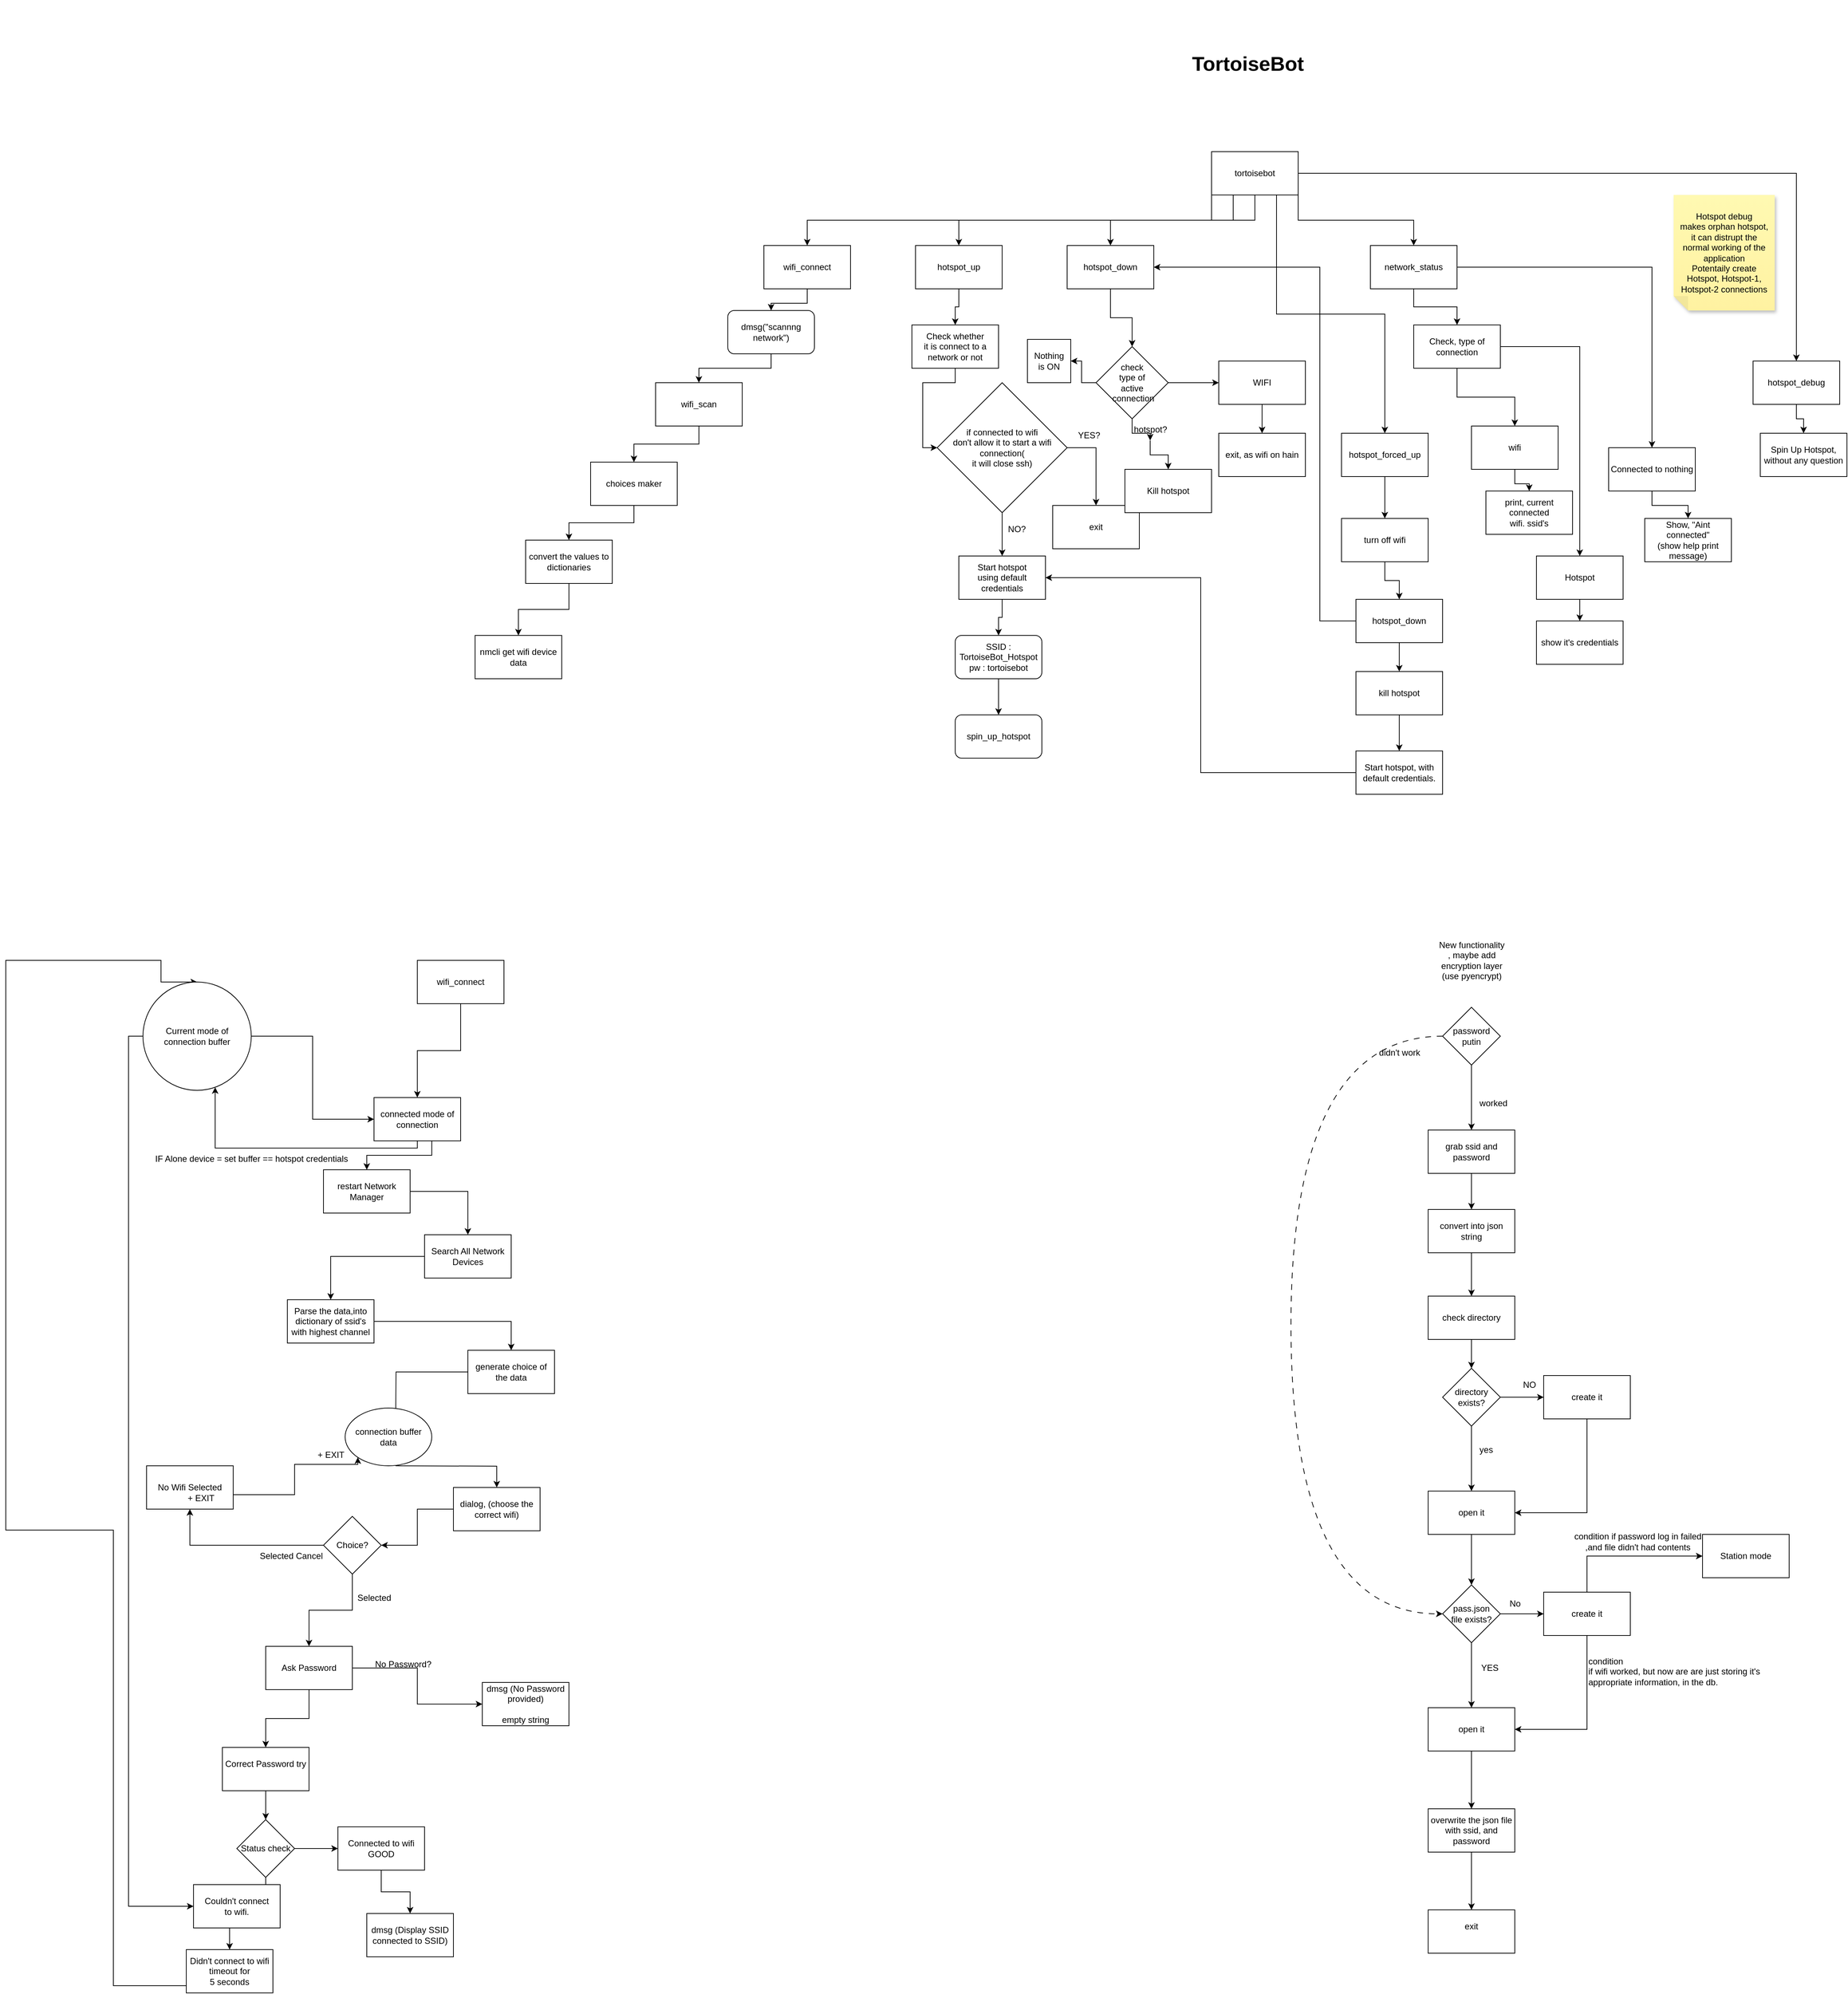 <mxfile version="23.1.4" type="github">
  <diagram name="Page-1" id="8VOXqZR4LBoCSmC004xK">
    <mxGraphModel dx="2524" dy="830" grid="1" gridSize="10" guides="1" tooltips="1" connect="1" arrows="1" fold="1" page="1" pageScale="1" pageWidth="850" pageHeight="1100" math="0" shadow="0">
      <root>
        <mxCell id="0" />
        <mxCell id="1" parent="0" />
        <mxCell id="CyJOnHxQEZw6uioQjQEH-8" style="edgeStyle=orthogonalEdgeStyle;rounded=0;orthogonalLoop=1;jettySize=auto;html=1;exitX=0.5;exitY=1;exitDx=0;exitDy=0;entryX=0.5;entryY=0;entryDx=0;entryDy=0;" parent="1" source="CyJOnHxQEZw6uioQjQEH-1" target="CyJOnHxQEZw6uioQjQEH-3" edge="1">
          <mxGeometry relative="1" as="geometry" />
        </mxCell>
        <mxCell id="CyJOnHxQEZw6uioQjQEH-10" style="edgeStyle=orthogonalEdgeStyle;rounded=0;orthogonalLoop=1;jettySize=auto;html=1;exitX=0;exitY=1;exitDx=0;exitDy=0;" parent="1" source="CyJOnHxQEZw6uioQjQEH-1" target="CyJOnHxQEZw6uioQjQEH-4" edge="1">
          <mxGeometry relative="1" as="geometry" />
        </mxCell>
        <mxCell id="CyJOnHxQEZw6uioQjQEH-11" style="edgeStyle=orthogonalEdgeStyle;rounded=0;orthogonalLoop=1;jettySize=auto;html=1;exitX=0.25;exitY=1;exitDx=0;exitDy=0;" parent="1" source="CyJOnHxQEZw6uioQjQEH-1" target="CyJOnHxQEZw6uioQjQEH-5" edge="1">
          <mxGeometry relative="1" as="geometry" />
        </mxCell>
        <mxCell id="CyJOnHxQEZw6uioQjQEH-12" style="edgeStyle=orthogonalEdgeStyle;rounded=0;orthogonalLoop=1;jettySize=auto;html=1;exitX=0.75;exitY=1;exitDx=0;exitDy=0;entryX=0.5;entryY=0;entryDx=0;entryDy=0;" parent="1" source="CyJOnHxQEZw6uioQjQEH-1" target="CyJOnHxQEZw6uioQjQEH-6" edge="1">
          <mxGeometry relative="1" as="geometry" />
        </mxCell>
        <mxCell id="CyJOnHxQEZw6uioQjQEH-13" style="edgeStyle=orthogonalEdgeStyle;rounded=0;orthogonalLoop=1;jettySize=auto;html=1;exitX=1;exitY=1;exitDx=0;exitDy=0;entryX=0.5;entryY=0;entryDx=0;entryDy=0;" parent="1" source="CyJOnHxQEZw6uioQjQEH-1" target="CyJOnHxQEZw6uioQjQEH-7" edge="1">
          <mxGeometry relative="1" as="geometry" />
        </mxCell>
        <mxCell id="CyJOnHxQEZw6uioQjQEH-15" style="edgeStyle=orthogonalEdgeStyle;rounded=0;orthogonalLoop=1;jettySize=auto;html=1;exitX=1;exitY=0.5;exitDx=0;exitDy=0;entryX=0.5;entryY=0;entryDx=0;entryDy=0;" parent="1" source="CyJOnHxQEZw6uioQjQEH-1" target="CyJOnHxQEZw6uioQjQEH-14" edge="1">
          <mxGeometry relative="1" as="geometry" />
        </mxCell>
        <mxCell id="CyJOnHxQEZw6uioQjQEH-1" value="&lt;div&gt;tortoisebot&lt;/div&gt;" style="rounded=0;whiteSpace=wrap;html=1;" parent="1" vertex="1">
          <mxGeometry x="1190" y="340" width="120" height="60" as="geometry" />
        </mxCell>
        <mxCell id="CyJOnHxQEZw6uioQjQEH-21" value="" style="edgeStyle=orthogonalEdgeStyle;rounded=0;orthogonalLoop=1;jettySize=auto;html=1;" parent="1" source="CyJOnHxQEZw6uioQjQEH-3" target="CyJOnHxQEZw6uioQjQEH-17" edge="1">
          <mxGeometry relative="1" as="geometry" />
        </mxCell>
        <mxCell id="CyJOnHxQEZw6uioQjQEH-3" value="&lt;div&gt;wifi_connect&lt;/div&gt;" style="whiteSpace=wrap;html=1;" parent="1" vertex="1">
          <mxGeometry x="570" y="470" width="120" height="60" as="geometry" />
        </mxCell>
        <mxCell id="CyJOnHxQEZw6uioQjQEH-36" style="edgeStyle=orthogonalEdgeStyle;rounded=0;orthogonalLoop=1;jettySize=auto;html=1;exitX=0.5;exitY=1;exitDx=0;exitDy=0;" parent="1" source="CyJOnHxQEZw6uioQjQEH-4" target="CyJOnHxQEZw6uioQjQEH-26" edge="1">
          <mxGeometry relative="1" as="geometry" />
        </mxCell>
        <mxCell id="CyJOnHxQEZw6uioQjQEH-4" value="hotspot_up" style="whiteSpace=wrap;html=1;" parent="1" vertex="1">
          <mxGeometry x="780" y="470" width="120" height="60" as="geometry" />
        </mxCell>
        <mxCell id="CyJOnHxQEZw6uioQjQEH-53" value="" style="edgeStyle=orthogonalEdgeStyle;rounded=0;orthogonalLoop=1;jettySize=auto;html=1;" parent="1" source="CyJOnHxQEZw6uioQjQEH-5" target="CyJOnHxQEZw6uioQjQEH-52" edge="1">
          <mxGeometry relative="1" as="geometry" />
        </mxCell>
        <mxCell id="CyJOnHxQEZw6uioQjQEH-5" value="hotspot_down" style="whiteSpace=wrap;html=1;" parent="1" vertex="1">
          <mxGeometry x="990" y="470" width="120" height="60" as="geometry" />
        </mxCell>
        <mxCell id="CyJOnHxQEZw6uioQjQEH-62" value="" style="edgeStyle=orthogonalEdgeStyle;rounded=0;orthogonalLoop=1;jettySize=auto;html=1;" parent="1" source="CyJOnHxQEZw6uioQjQEH-6" target="CyJOnHxQEZw6uioQjQEH-61" edge="1">
          <mxGeometry relative="1" as="geometry" />
        </mxCell>
        <mxCell id="CyJOnHxQEZw6uioQjQEH-6" value="hotspot_forced_up" style="whiteSpace=wrap;html=1;" parent="1" vertex="1">
          <mxGeometry x="1370" y="730" width="120" height="60" as="geometry" />
        </mxCell>
        <mxCell id="CyJOnHxQEZw6uioQjQEH-79" value="" style="edgeStyle=orthogonalEdgeStyle;rounded=0;orthogonalLoop=1;jettySize=auto;html=1;" parent="1" source="CyJOnHxQEZw6uioQjQEH-7" target="CyJOnHxQEZw6uioQjQEH-78" edge="1">
          <mxGeometry relative="1" as="geometry" />
        </mxCell>
        <mxCell id="CyJOnHxQEZw6uioQjQEH-89" style="edgeStyle=orthogonalEdgeStyle;rounded=0;orthogonalLoop=1;jettySize=auto;html=1;exitX=1;exitY=0.5;exitDx=0;exitDy=0;entryX=0.5;entryY=0;entryDx=0;entryDy=0;" parent="1" source="CyJOnHxQEZw6uioQjQEH-7" target="CyJOnHxQEZw6uioQjQEH-88" edge="1">
          <mxGeometry relative="1" as="geometry" />
        </mxCell>
        <mxCell id="CyJOnHxQEZw6uioQjQEH-7" value="network_status" style="whiteSpace=wrap;html=1;" parent="1" vertex="1">
          <mxGeometry x="1410" y="470" width="120" height="60" as="geometry" />
        </mxCell>
        <mxCell id="CyJOnHxQEZw6uioQjQEH-94" value="" style="edgeStyle=orthogonalEdgeStyle;rounded=0;orthogonalLoop=1;jettySize=auto;html=1;" parent="1" source="CyJOnHxQEZw6uioQjQEH-14" target="CyJOnHxQEZw6uioQjQEH-93" edge="1">
          <mxGeometry relative="1" as="geometry" />
        </mxCell>
        <mxCell id="CyJOnHxQEZw6uioQjQEH-14" value="hotspot_debug" style="rounded=0;whiteSpace=wrap;html=1;" parent="1" vertex="1">
          <mxGeometry x="1940" y="630" width="120" height="60" as="geometry" />
        </mxCell>
        <mxCell id="CyJOnHxQEZw6uioQjQEH-24" value="" style="edgeStyle=orthogonalEdgeStyle;rounded=0;orthogonalLoop=1;jettySize=auto;html=1;" parent="1" source="CyJOnHxQEZw6uioQjQEH-16" target="CyJOnHxQEZw6uioQjQEH-19" edge="1">
          <mxGeometry relative="1" as="geometry" />
        </mxCell>
        <mxCell id="CyJOnHxQEZw6uioQjQEH-16" value="&lt;div&gt;choices maker&lt;/div&gt;" style="rounded=0;whiteSpace=wrap;html=1;" parent="1" vertex="1">
          <mxGeometry x="330" y="770" width="120" height="60" as="geometry" />
        </mxCell>
        <mxCell id="CyJOnHxQEZw6uioQjQEH-22" value="" style="edgeStyle=orthogonalEdgeStyle;rounded=0;orthogonalLoop=1;jettySize=auto;html=1;" parent="1" source="CyJOnHxQEZw6uioQjQEH-17" target="CyJOnHxQEZw6uioQjQEH-18" edge="1">
          <mxGeometry relative="1" as="geometry" />
        </mxCell>
        <mxCell id="CyJOnHxQEZw6uioQjQEH-17" value="dmsg(&quot;scannng network&quot;)" style="rounded=1;whiteSpace=wrap;html=1;" parent="1" vertex="1">
          <mxGeometry x="520" y="560" width="120" height="60" as="geometry" />
        </mxCell>
        <mxCell id="CyJOnHxQEZw6uioQjQEH-23" value="" style="edgeStyle=orthogonalEdgeStyle;rounded=0;orthogonalLoop=1;jettySize=auto;html=1;" parent="1" source="CyJOnHxQEZw6uioQjQEH-18" target="CyJOnHxQEZw6uioQjQEH-16" edge="1">
          <mxGeometry relative="1" as="geometry" />
        </mxCell>
        <mxCell id="CyJOnHxQEZw6uioQjQEH-18" value="wifi_scan" style="whiteSpace=wrap;html=1;" parent="1" vertex="1">
          <mxGeometry x="420" y="660" width="120" height="60" as="geometry" />
        </mxCell>
        <mxCell id="CyJOnHxQEZw6uioQjQEH-25" value="" style="edgeStyle=orthogonalEdgeStyle;rounded=0;orthogonalLoop=1;jettySize=auto;html=1;" parent="1" source="CyJOnHxQEZw6uioQjQEH-19" target="CyJOnHxQEZw6uioQjQEH-20" edge="1">
          <mxGeometry relative="1" as="geometry" />
        </mxCell>
        <mxCell id="CyJOnHxQEZw6uioQjQEH-19" value="&lt;div&gt;convert the values to&lt;/div&gt;&lt;div&gt;dictionaries&lt;/div&gt;" style="whiteSpace=wrap;html=1;" parent="1" vertex="1">
          <mxGeometry x="240" y="878" width="120" height="60" as="geometry" />
        </mxCell>
        <mxCell id="CyJOnHxQEZw6uioQjQEH-20" value="&lt;div&gt;nmcli get wifi device data&lt;/div&gt;" style="whiteSpace=wrap;html=1;" parent="1" vertex="1">
          <mxGeometry x="170" y="1010" width="120" height="60" as="geometry" />
        </mxCell>
        <mxCell id="CyJOnHxQEZw6uioQjQEH-34" style="edgeStyle=orthogonalEdgeStyle;rounded=0;orthogonalLoop=1;jettySize=auto;html=1;exitX=0.5;exitY=1;exitDx=0;exitDy=0;entryX=0;entryY=0.5;entryDx=0;entryDy=0;" parent="1" source="CyJOnHxQEZw6uioQjQEH-26" target="CyJOnHxQEZw6uioQjQEH-32" edge="1">
          <mxGeometry relative="1" as="geometry" />
        </mxCell>
        <mxCell id="CyJOnHxQEZw6uioQjQEH-26" value="&lt;div&gt;Check whether&lt;/div&gt;&lt;div&gt;it is connect to a network or not&lt;br&gt;&lt;/div&gt;" style="whiteSpace=wrap;html=1;" parent="1" vertex="1">
          <mxGeometry x="775" y="580" width="120" height="60" as="geometry" />
        </mxCell>
        <mxCell id="CyJOnHxQEZw6uioQjQEH-28" value="&lt;div&gt;Hotspot debug&lt;/div&gt;&lt;div&gt;makes orphan hotspot,&lt;/div&gt;&lt;div&gt;it can distrupt the &lt;br&gt;&lt;/div&gt;&lt;div&gt;normal working of the application&lt;br&gt;Potentaily create&lt;br&gt;Hotspot, Hotspot-1, Hotspot-2 connections&lt;br&gt;&lt;/div&gt;" style="shape=note;whiteSpace=wrap;html=1;backgroundOutline=1;fontColor=#000000;darkOpacity=0.05;fillColor=#FFF9B2;strokeColor=none;fillStyle=solid;direction=west;gradientDirection=north;gradientColor=#FFF2A1;shadow=1;size=20;pointerEvents=1;" parent="1" vertex="1">
          <mxGeometry x="1830" y="400" width="140" height="160" as="geometry" />
        </mxCell>
        <mxCell id="CyJOnHxQEZw6uioQjQEH-38" style="edgeStyle=orthogonalEdgeStyle;rounded=0;orthogonalLoop=1;jettySize=auto;html=1;exitX=1;exitY=0.5;exitDx=0;exitDy=0;entryX=0.5;entryY=0;entryDx=0;entryDy=0;" parent="1" source="CyJOnHxQEZw6uioQjQEH-32" target="CyJOnHxQEZw6uioQjQEH-40" edge="1">
          <mxGeometry relative="1" as="geometry">
            <mxPoint x="1060" y="890" as="targetPoint" />
          </mxGeometry>
        </mxCell>
        <mxCell id="CyJOnHxQEZw6uioQjQEH-44" style="edgeStyle=orthogonalEdgeStyle;rounded=0;orthogonalLoop=1;jettySize=auto;html=1;exitX=0.5;exitY=1;exitDx=0;exitDy=0;entryX=0.5;entryY=0;entryDx=0;entryDy=0;" parent="1" source="CyJOnHxQEZw6uioQjQEH-32" target="CyJOnHxQEZw6uioQjQEH-43" edge="1">
          <mxGeometry relative="1" as="geometry" />
        </mxCell>
        <mxCell id="CyJOnHxQEZw6uioQjQEH-32" value="&lt;div&gt;if connected to wifi&lt;/div&gt;&lt;div&gt;don&#39;t allow it to start a wifi connection(&lt;br&gt;it will close ssh)&lt;br&gt;&lt;/div&gt;" style="rhombus;whiteSpace=wrap;html=1;" parent="1" vertex="1">
          <mxGeometry x="810" y="660" width="180" height="180" as="geometry" />
        </mxCell>
        <mxCell id="CyJOnHxQEZw6uioQjQEH-39" value="YES?" style="text;html=1;align=center;verticalAlign=middle;resizable=0;points=[];autosize=1;strokeColor=none;fillColor=none;" parent="1" vertex="1">
          <mxGeometry x="995" y="718" width="50" height="30" as="geometry" />
        </mxCell>
        <mxCell id="CyJOnHxQEZw6uioQjQEH-40" value="&lt;div&gt;exit&lt;/div&gt;" style="whiteSpace=wrap;html=1;" parent="1" vertex="1">
          <mxGeometry x="970" y="830" width="120" height="60" as="geometry" />
        </mxCell>
        <mxCell id="CyJOnHxQEZw6uioQjQEH-47" style="edgeStyle=orthogonalEdgeStyle;rounded=0;orthogonalLoop=1;jettySize=auto;html=1;entryX=0.5;entryY=0;entryDx=0;entryDy=0;" parent="1" source="CyJOnHxQEZw6uioQjQEH-43" target="CyJOnHxQEZw6uioQjQEH-46" edge="1">
          <mxGeometry relative="1" as="geometry" />
        </mxCell>
        <mxCell id="CyJOnHxQEZw6uioQjQEH-43" value="Start hotspot &lt;br&gt;using default &lt;br&gt;credentials" style="whiteSpace=wrap;html=1;" parent="1" vertex="1">
          <mxGeometry x="840" y="900" width="120" height="60" as="geometry" />
        </mxCell>
        <mxCell id="CyJOnHxQEZw6uioQjQEH-45" value="NO?" style="text;html=1;align=center;verticalAlign=middle;resizable=0;points=[];autosize=1;strokeColor=none;fillColor=none;" parent="1" vertex="1">
          <mxGeometry x="895" y="848" width="50" height="30" as="geometry" />
        </mxCell>
        <mxCell id="CyJOnHxQEZw6uioQjQEH-49" value="" style="edgeStyle=orthogonalEdgeStyle;rounded=0;orthogonalLoop=1;jettySize=auto;html=1;" parent="1" source="CyJOnHxQEZw6uioQjQEH-46" target="CyJOnHxQEZw6uioQjQEH-48" edge="1">
          <mxGeometry relative="1" as="geometry" />
        </mxCell>
        <mxCell id="CyJOnHxQEZw6uioQjQEH-46" value="SSID : TortoiseBot_Hotspot&lt;br&gt;pw : tortoisebot" style="rounded=1;whiteSpace=wrap;html=1;" parent="1" vertex="1">
          <mxGeometry x="835" y="1010" width="120" height="60" as="geometry" />
        </mxCell>
        <mxCell id="CyJOnHxQEZw6uioQjQEH-48" value="&lt;div&gt;spin_up_hotspot&lt;/div&gt;" style="rounded=1;whiteSpace=wrap;html=1;" parent="1" vertex="1">
          <mxGeometry x="835" y="1120" width="120" height="60" as="geometry" />
        </mxCell>
        <mxCell id="CyJOnHxQEZw6uioQjQEH-56" value="" style="edgeStyle=orthogonalEdgeStyle;rounded=0;orthogonalLoop=1;jettySize=auto;html=1;" parent="1" source="CyJOnHxQEZw6uioQjQEH-52" target="CyJOnHxQEZw6uioQjQEH-55" edge="1">
          <mxGeometry relative="1" as="geometry" />
        </mxCell>
        <mxCell id="CyJOnHxQEZw6uioQjQEH-60" value="" style="edgeStyle=orthogonalEdgeStyle;rounded=0;orthogonalLoop=1;jettySize=auto;html=1;" parent="1" source="CyJOnHxQEZw6uioQjQEH-73" target="CyJOnHxQEZw6uioQjQEH-59" edge="1">
          <mxGeometry relative="1" as="geometry" />
        </mxCell>
        <mxCell id="CyJOnHxQEZw6uioQjQEH-77" value="" style="edgeStyle=orthogonalEdgeStyle;rounded=0;orthogonalLoop=1;jettySize=auto;html=1;" parent="1" source="CyJOnHxQEZw6uioQjQEH-52" target="CyJOnHxQEZw6uioQjQEH-75" edge="1">
          <mxGeometry relative="1" as="geometry" />
        </mxCell>
        <mxCell id="CyJOnHxQEZw6uioQjQEH-52" value="check &lt;br&gt;&lt;div&gt;type of&lt;br&gt;active&lt;br&gt;&lt;/div&gt;&lt;div&gt;&amp;nbsp;connection&lt;/div&gt;" style="rhombus;whiteSpace=wrap;html=1;" parent="1" vertex="1">
          <mxGeometry x="1030" y="610" width="100" height="100" as="geometry" />
        </mxCell>
        <mxCell id="CyJOnHxQEZw6uioQjQEH-58" value="" style="edgeStyle=orthogonalEdgeStyle;rounded=0;orthogonalLoop=1;jettySize=auto;html=1;" parent="1" source="CyJOnHxQEZw6uioQjQEH-55" target="CyJOnHxQEZw6uioQjQEH-57" edge="1">
          <mxGeometry relative="1" as="geometry" />
        </mxCell>
        <mxCell id="CyJOnHxQEZw6uioQjQEH-55" value="WIFI" style="whiteSpace=wrap;html=1;" parent="1" vertex="1">
          <mxGeometry x="1200" y="630" width="120" height="60" as="geometry" />
        </mxCell>
        <mxCell id="CyJOnHxQEZw6uioQjQEH-57" value="exit, as wifi on hain" style="whiteSpace=wrap;html=1;" parent="1" vertex="1">
          <mxGeometry x="1200" y="730" width="120" height="60" as="geometry" />
        </mxCell>
        <mxCell id="CyJOnHxQEZw6uioQjQEH-59" value="Kill hotspot" style="whiteSpace=wrap;html=1;" parent="1" vertex="1">
          <mxGeometry x="1070" y="780" width="120" height="60" as="geometry" />
        </mxCell>
        <mxCell id="CyJOnHxQEZw6uioQjQEH-64" value="" style="edgeStyle=orthogonalEdgeStyle;rounded=0;orthogonalLoop=1;jettySize=auto;html=1;" parent="1" source="CyJOnHxQEZw6uioQjQEH-61" target="CyJOnHxQEZw6uioQjQEH-63" edge="1">
          <mxGeometry relative="1" as="geometry" />
        </mxCell>
        <mxCell id="CyJOnHxQEZw6uioQjQEH-61" value="turn off wifi" style="whiteSpace=wrap;html=1;" parent="1" vertex="1">
          <mxGeometry x="1370" y="848" width="120" height="60" as="geometry" />
        </mxCell>
        <mxCell id="CyJOnHxQEZw6uioQjQEH-65" style="edgeStyle=orthogonalEdgeStyle;rounded=0;orthogonalLoop=1;jettySize=auto;html=1;entryX=1;entryY=0.5;entryDx=0;entryDy=0;" parent="1" source="CyJOnHxQEZw6uioQjQEH-63" target="CyJOnHxQEZw6uioQjQEH-5" edge="1">
          <mxGeometry relative="1" as="geometry">
            <Array as="points">
              <mxPoint x="1340" y="990" />
              <mxPoint x="1340" y="500" />
            </Array>
          </mxGeometry>
        </mxCell>
        <mxCell id="CyJOnHxQEZw6uioQjQEH-67" value="" style="edgeStyle=orthogonalEdgeStyle;rounded=0;orthogonalLoop=1;jettySize=auto;html=1;" parent="1" source="CyJOnHxQEZw6uioQjQEH-63" target="CyJOnHxQEZw6uioQjQEH-66" edge="1">
          <mxGeometry relative="1" as="geometry" />
        </mxCell>
        <mxCell id="CyJOnHxQEZw6uioQjQEH-63" value="hotspot_down" style="whiteSpace=wrap;html=1;" parent="1" vertex="1">
          <mxGeometry x="1390" y="960" width="120" height="60" as="geometry" />
        </mxCell>
        <mxCell id="CyJOnHxQEZw6uioQjQEH-69" value="" style="edgeStyle=orthogonalEdgeStyle;rounded=0;orthogonalLoop=1;jettySize=auto;html=1;" parent="1" source="CyJOnHxQEZw6uioQjQEH-66" target="CyJOnHxQEZw6uioQjQEH-68" edge="1">
          <mxGeometry relative="1" as="geometry" />
        </mxCell>
        <mxCell id="CyJOnHxQEZw6uioQjQEH-66" value="&lt;div&gt;kill hotspot&lt;/div&gt;" style="whiteSpace=wrap;html=1;" parent="1" vertex="1">
          <mxGeometry x="1390" y="1060" width="120" height="60" as="geometry" />
        </mxCell>
        <mxCell id="CyJOnHxQEZw6uioQjQEH-70" style="edgeStyle=orthogonalEdgeStyle;rounded=0;orthogonalLoop=1;jettySize=auto;html=1;entryX=1;entryY=0.5;entryDx=0;entryDy=0;" parent="1" source="CyJOnHxQEZw6uioQjQEH-68" target="CyJOnHxQEZw6uioQjQEH-43" edge="1">
          <mxGeometry relative="1" as="geometry" />
        </mxCell>
        <mxCell id="CyJOnHxQEZw6uioQjQEH-68" value="Start hotspot, with default credentials." style="whiteSpace=wrap;html=1;" parent="1" vertex="1">
          <mxGeometry x="1390" y="1170" width="120" height="60" as="geometry" />
        </mxCell>
        <mxCell id="CyJOnHxQEZw6uioQjQEH-72" value="&lt;div align=&quot;justify&quot; style=&quot;font-size: 28px;&quot;&gt;&lt;h1&gt;&lt;b&gt;&lt;font style=&quot;font-size: 28px;&quot;&gt;TortoiseBot &lt;br&gt;&lt;/font&gt;&lt;/b&gt;&lt;/h1&gt;&lt;/div&gt;&lt;div align=&quot;justify&quot; style=&quot;font-size: 28px;&quot;&gt;&lt;b&gt;&lt;font style=&quot;font-size: 28px;&quot;&gt;&lt;br&gt;&lt;/font&gt;&lt;/b&gt;&lt;/div&gt;" style="text;html=1;align=center;verticalAlign=middle;resizable=0;points=[];autosize=1;strokeColor=none;fillColor=none;" parent="1" vertex="1">
          <mxGeometry x="1150" y="130" width="180" height="190" as="geometry" />
        </mxCell>
        <mxCell id="CyJOnHxQEZw6uioQjQEH-74" value="" style="edgeStyle=orthogonalEdgeStyle;rounded=0;orthogonalLoop=1;jettySize=auto;html=1;" parent="1" source="CyJOnHxQEZw6uioQjQEH-52" target="CyJOnHxQEZw6uioQjQEH-73" edge="1">
          <mxGeometry relative="1" as="geometry">
            <mxPoint x="1080" y="710" as="sourcePoint" />
            <mxPoint x="1120" y="740" as="targetPoint" />
          </mxGeometry>
        </mxCell>
        <mxCell id="CyJOnHxQEZw6uioQjQEH-73" value="hotspot?" style="text;html=1;align=center;verticalAlign=middle;resizable=0;points=[];autosize=1;strokeColor=none;fillColor=none;" parent="1" vertex="1">
          <mxGeometry x="1070" y="710" width="70" height="30" as="geometry" />
        </mxCell>
        <mxCell id="CyJOnHxQEZw6uioQjQEH-75" value="Nothing&lt;br&gt;is ON" style="whiteSpace=wrap;html=1;" parent="1" vertex="1">
          <mxGeometry x="935" y="600" width="60" height="60" as="geometry" />
        </mxCell>
        <mxCell id="CyJOnHxQEZw6uioQjQEH-81" value="" style="edgeStyle=orthogonalEdgeStyle;rounded=0;orthogonalLoop=1;jettySize=auto;html=1;" parent="1" source="CyJOnHxQEZw6uioQjQEH-78" target="CyJOnHxQEZw6uioQjQEH-80" edge="1">
          <mxGeometry relative="1" as="geometry" />
        </mxCell>
        <mxCell id="CyJOnHxQEZw6uioQjQEH-85" value="" style="edgeStyle=orthogonalEdgeStyle;rounded=0;orthogonalLoop=1;jettySize=auto;html=1;" parent="1" source="CyJOnHxQEZw6uioQjQEH-78" target="CyJOnHxQEZw6uioQjQEH-84" edge="1">
          <mxGeometry relative="1" as="geometry" />
        </mxCell>
        <mxCell id="CyJOnHxQEZw6uioQjQEH-78" value="&lt;div&gt;Check, type of connection&lt;/div&gt;" style="whiteSpace=wrap;html=1;" parent="1" vertex="1">
          <mxGeometry x="1470" y="580" width="120" height="60" as="geometry" />
        </mxCell>
        <mxCell id="CyJOnHxQEZw6uioQjQEH-83" value="" style="edgeStyle=orthogonalEdgeStyle;rounded=0;orthogonalLoop=1;jettySize=auto;html=1;" parent="1" source="CyJOnHxQEZw6uioQjQEH-80" target="CyJOnHxQEZw6uioQjQEH-82" edge="1">
          <mxGeometry relative="1" as="geometry" />
        </mxCell>
        <mxCell id="CyJOnHxQEZw6uioQjQEH-80" value="wifi" style="whiteSpace=wrap;html=1;" parent="1" vertex="1">
          <mxGeometry x="1550" y="720" width="120" height="60" as="geometry" />
        </mxCell>
        <mxCell id="CyJOnHxQEZw6uioQjQEH-82" value="print, current connected&lt;br&gt;wifi. ssid&#39;s" style="whiteSpace=wrap;html=1;" parent="1" vertex="1">
          <mxGeometry x="1570" y="810" width="120" height="60" as="geometry" />
        </mxCell>
        <mxCell id="CyJOnHxQEZw6uioQjQEH-87" value="" style="edgeStyle=orthogonalEdgeStyle;rounded=0;orthogonalLoop=1;jettySize=auto;html=1;" parent="1" source="CyJOnHxQEZw6uioQjQEH-84" target="CyJOnHxQEZw6uioQjQEH-86" edge="1">
          <mxGeometry relative="1" as="geometry" />
        </mxCell>
        <mxCell id="CyJOnHxQEZw6uioQjQEH-84" value="&lt;div&gt;Hotspot&lt;/div&gt;" style="whiteSpace=wrap;html=1;" parent="1" vertex="1">
          <mxGeometry x="1640" y="900" width="120" height="60" as="geometry" />
        </mxCell>
        <mxCell id="CyJOnHxQEZw6uioQjQEH-86" value="show it&#39;s credentials" style="whiteSpace=wrap;html=1;" parent="1" vertex="1">
          <mxGeometry x="1640" y="990" width="120" height="60" as="geometry" />
        </mxCell>
        <mxCell id="CyJOnHxQEZw6uioQjQEH-91" value="" style="edgeStyle=orthogonalEdgeStyle;rounded=0;orthogonalLoop=1;jettySize=auto;html=1;" parent="1" source="CyJOnHxQEZw6uioQjQEH-88" target="CyJOnHxQEZw6uioQjQEH-90" edge="1">
          <mxGeometry relative="1" as="geometry" />
        </mxCell>
        <mxCell id="CyJOnHxQEZw6uioQjQEH-88" value="&lt;div&gt;Connected to nothing&lt;/div&gt;" style="whiteSpace=wrap;html=1;" parent="1" vertex="1">
          <mxGeometry x="1740" y="750" width="120" height="60" as="geometry" />
        </mxCell>
        <mxCell id="CyJOnHxQEZw6uioQjQEH-90" value="&lt;div&gt;Show, &quot;Aint connected&quot;&lt;/div&gt;&lt;div&gt;(show help print message)&lt;br&gt;&lt;/div&gt;" style="whiteSpace=wrap;html=1;" parent="1" vertex="1">
          <mxGeometry x="1790" y="848" width="120" height="60" as="geometry" />
        </mxCell>
        <mxCell id="CyJOnHxQEZw6uioQjQEH-93" value="Spin Up Hotspot, without any question" style="whiteSpace=wrap;html=1;rounded=0;" parent="1" vertex="1">
          <mxGeometry x="1950" y="730" width="120" height="60" as="geometry" />
        </mxCell>
        <mxCell id="c0Pf5gPrulNi_Anjky-m-24" value="" style="edgeStyle=orthogonalEdgeStyle;rounded=0;orthogonalLoop=1;jettySize=auto;html=1;" parent="1" source="CyJOnHxQEZw6uioQjQEH-97" target="c0Pf5gPrulNi_Anjky-m-23" edge="1">
          <mxGeometry relative="1" as="geometry" />
        </mxCell>
        <mxCell id="CyJOnHxQEZw6uioQjQEH-97" value="&lt;div&gt;wifi_connect&lt;/div&gt;" style="rounded=0;whiteSpace=wrap;html=1;" parent="1" vertex="1">
          <mxGeometry x="90" y="1460" width="120" height="60" as="geometry" />
        </mxCell>
        <mxCell id="CyJOnHxQEZw6uioQjQEH-104" value="" style="edgeStyle=orthogonalEdgeStyle;rounded=0;orthogonalLoop=1;jettySize=auto;html=1;" parent="1" source="CyJOnHxQEZw6uioQjQEH-101" target="CyJOnHxQEZw6uioQjQEH-103" edge="1">
          <mxGeometry relative="1" as="geometry" />
        </mxCell>
        <mxCell id="CyJOnHxQEZw6uioQjQEH-101" value="restart Network Manager" style="whiteSpace=wrap;html=1;" parent="1" vertex="1">
          <mxGeometry x="-40" y="1750" width="120" height="60" as="geometry" />
        </mxCell>
        <mxCell id="CyJOnHxQEZw6uioQjQEH-106" value="" style="edgeStyle=orthogonalEdgeStyle;rounded=0;orthogonalLoop=1;jettySize=auto;html=1;" parent="1" source="CyJOnHxQEZw6uioQjQEH-103" target="CyJOnHxQEZw6uioQjQEH-105" edge="1">
          <mxGeometry relative="1" as="geometry" />
        </mxCell>
        <mxCell id="CyJOnHxQEZw6uioQjQEH-103" value="Search All Network Devices" style="whiteSpace=wrap;html=1;" parent="1" vertex="1">
          <mxGeometry x="100" y="1840" width="120" height="60" as="geometry" />
        </mxCell>
        <mxCell id="CyJOnHxQEZw6uioQjQEH-108" value="" style="edgeStyle=orthogonalEdgeStyle;rounded=0;orthogonalLoop=1;jettySize=auto;html=1;" parent="1" source="CyJOnHxQEZw6uioQjQEH-105" target="CyJOnHxQEZw6uioQjQEH-107" edge="1">
          <mxGeometry relative="1" as="geometry" />
        </mxCell>
        <mxCell id="CyJOnHxQEZw6uioQjQEH-105" value="Parse the data,into dictionary of ssid&#39;s with highest channel" style="whiteSpace=wrap;html=1;" parent="1" vertex="1">
          <mxGeometry x="-90" y="1930" width="120" height="60" as="geometry" />
        </mxCell>
        <mxCell id="CyJOnHxQEZw6uioQjQEH-110" value="" style="edgeStyle=orthogonalEdgeStyle;rounded=0;orthogonalLoop=1;jettySize=auto;html=1;exitX=0.5;exitY=1;exitDx=0;exitDy=0;" parent="1" target="CyJOnHxQEZw6uioQjQEH-109" edge="1">
          <mxGeometry relative="1" as="geometry">
            <mxPoint x="60" y="2160" as="sourcePoint" />
          </mxGeometry>
        </mxCell>
        <mxCell id="CyJOnHxQEZw6uioQjQEH-112" value="" style="edgeStyle=orthogonalEdgeStyle;rounded=0;orthogonalLoop=1;jettySize=auto;html=1;" parent="1" source="CyJOnHxQEZw6uioQjQEH-107" edge="1">
          <mxGeometry relative="1" as="geometry">
            <mxPoint x="60" y="2100" as="targetPoint" />
          </mxGeometry>
        </mxCell>
        <mxCell id="CyJOnHxQEZw6uioQjQEH-107" value="generate choice of the data" style="whiteSpace=wrap;html=1;" parent="1" vertex="1">
          <mxGeometry x="160" y="2000" width="120" height="60" as="geometry" />
        </mxCell>
        <mxCell id="CyJOnHxQEZw6uioQjQEH-114" value="" style="edgeStyle=orthogonalEdgeStyle;rounded=0;orthogonalLoop=1;jettySize=auto;html=1;" parent="1" source="CyJOnHxQEZw6uioQjQEH-109" target="CyJOnHxQEZw6uioQjQEH-113" edge="1">
          <mxGeometry relative="1" as="geometry" />
        </mxCell>
        <mxCell id="CyJOnHxQEZw6uioQjQEH-109" value="dialog, (choose the correct wifi)" style="whiteSpace=wrap;html=1;" parent="1" vertex="1">
          <mxGeometry x="140" y="2190" width="120" height="60" as="geometry" />
        </mxCell>
        <mxCell id="CyJOnHxQEZw6uioQjQEH-116" value="" style="edgeStyle=orthogonalEdgeStyle;rounded=0;orthogonalLoop=1;jettySize=auto;html=1;" parent="1" source="CyJOnHxQEZw6uioQjQEH-113" target="CyJOnHxQEZw6uioQjQEH-115" edge="1">
          <mxGeometry relative="1" as="geometry" />
        </mxCell>
        <mxCell id="c0Pf5gPrulNi_Anjky-m-6" value="" style="edgeStyle=orthogonalEdgeStyle;rounded=0;orthogonalLoop=1;jettySize=auto;html=1;" parent="1" source="CyJOnHxQEZw6uioQjQEH-113" target="c0Pf5gPrulNi_Anjky-m-5" edge="1">
          <mxGeometry relative="1" as="geometry" />
        </mxCell>
        <mxCell id="CyJOnHxQEZw6uioQjQEH-113" value="Choice?" style="rhombus;whiteSpace=wrap;html=1;" parent="1" vertex="1">
          <mxGeometry x="-40" y="2230" width="80" height="80" as="geometry" />
        </mxCell>
        <mxCell id="c0Pf5gPrulNi_Anjky-m-3" value="" style="edgeStyle=orthogonalEdgeStyle;rounded=0;orthogonalLoop=1;jettySize=auto;html=1;movable=1;resizable=1;rotatable=1;deletable=1;editable=1;locked=0;connectable=1;" parent="1" source="CyJOnHxQEZw6uioQjQEH-115" target="c0Pf5gPrulNi_Anjky-m-2" edge="1">
          <mxGeometry relative="1" as="geometry" />
        </mxCell>
        <mxCell id="c0Pf5gPrulNi_Anjky-m-12" value="" style="edgeStyle=orthogonalEdgeStyle;rounded=0;orthogonalLoop=1;jettySize=auto;html=1;" parent="1" source="CyJOnHxQEZw6uioQjQEH-115" target="c0Pf5gPrulNi_Anjky-m-11" edge="1">
          <mxGeometry relative="1" as="geometry" />
        </mxCell>
        <mxCell id="CyJOnHxQEZw6uioQjQEH-115" value="Ask Password" style="whiteSpace=wrap;html=1;" parent="1" vertex="1">
          <mxGeometry x="-120" y="2410" width="120" height="60" as="geometry" />
        </mxCell>
        <mxCell id="c0Pf5gPrulNi_Anjky-m-1" value="&lt;div&gt;Selected&lt;/div&gt;&lt;div&gt;&lt;br&gt;&lt;/div&gt;" style="text;html=1;align=center;verticalAlign=middle;resizable=0;points=[];autosize=1;strokeColor=none;fillColor=none;" parent="1" vertex="1">
          <mxGeometry x="-5" y="2330" width="70" height="40" as="geometry" />
        </mxCell>
        <mxCell id="c0Pf5gPrulNi_Anjky-m-2" value="dmsg (No Password provided)&lt;br&gt;&lt;br&gt;empty string" style="whiteSpace=wrap;html=1;" parent="1" vertex="1">
          <mxGeometry x="180" y="2460" width="120" height="60" as="geometry" />
        </mxCell>
        <mxCell id="c0Pf5gPrulNi_Anjky-m-4" value="No Password?" style="text;html=1;align=center;verticalAlign=middle;resizable=1;points=[];autosize=1;strokeColor=none;fillColor=none;movable=1;rotatable=1;deletable=1;editable=1;locked=0;connectable=1;" parent="1" vertex="1">
          <mxGeometry x="20" y="2420" width="100" height="30" as="geometry" />
        </mxCell>
        <mxCell id="c0Pf5gPrulNi_Anjky-m-9" style="edgeStyle=orthogonalEdgeStyle;rounded=0;orthogonalLoop=1;jettySize=auto;html=1;entryX=0;entryY=1;entryDx=0;entryDy=0;" parent="1" target="c0Pf5gPrulNi_Anjky-m-32" edge="1">
          <mxGeometry relative="1" as="geometry">
            <mxPoint x="-190" y="2200" as="sourcePoint" />
            <mxPoint x="7.574" y="2158.284" as="targetPoint" />
            <Array as="points">
              <mxPoint x="-80" y="2200" />
              <mxPoint x="-80" y="2158" />
              <mxPoint x="8" y="2158" />
            </Array>
          </mxGeometry>
        </mxCell>
        <mxCell id="c0Pf5gPrulNi_Anjky-m-5" value="No Wifi Selected" style="whiteSpace=wrap;html=1;" parent="1" vertex="1">
          <mxGeometry x="-285" y="2160" width="120" height="60" as="geometry" />
        </mxCell>
        <mxCell id="c0Pf5gPrulNi_Anjky-m-7" value="Selected Cancel&lt;br&gt;" style="text;html=1;align=center;verticalAlign=middle;resizable=0;points=[];autosize=1;strokeColor=none;fillColor=none;" parent="1" vertex="1">
          <mxGeometry x="-140" y="2270" width="110" height="30" as="geometry" />
        </mxCell>
        <mxCell id="c0Pf5gPrulNi_Anjky-m-10" value="+ EXIT" style="text;html=1;align=center;verticalAlign=middle;resizable=0;points=[];autosize=1;strokeColor=none;fillColor=none;" parent="1" vertex="1">
          <mxGeometry x="-60" y="2130" width="60" height="30" as="geometry" />
        </mxCell>
        <mxCell id="c0Pf5gPrulNi_Anjky-m-14" value="" style="edgeStyle=orthogonalEdgeStyle;rounded=0;orthogonalLoop=1;jettySize=auto;html=1;" parent="1" source="c0Pf5gPrulNi_Anjky-m-11" target="c0Pf5gPrulNi_Anjky-m-13" edge="1">
          <mxGeometry relative="1" as="geometry" />
        </mxCell>
        <mxCell id="c0Pf5gPrulNi_Anjky-m-11" value="&lt;div&gt;Correct Password try&lt;/div&gt;&lt;div&gt;&lt;br&gt;&lt;/div&gt;" style="whiteSpace=wrap;html=1;" parent="1" vertex="1">
          <mxGeometry x="-180" y="2550" width="120" height="60" as="geometry" />
        </mxCell>
        <mxCell id="c0Pf5gPrulNi_Anjky-m-16" value="" style="edgeStyle=orthogonalEdgeStyle;rounded=0;orthogonalLoop=1;jettySize=auto;html=1;" parent="1" source="c0Pf5gPrulNi_Anjky-m-13" target="c0Pf5gPrulNi_Anjky-m-15" edge="1">
          <mxGeometry relative="1" as="geometry" />
        </mxCell>
        <mxCell id="c0Pf5gPrulNi_Anjky-m-20" value="" style="edgeStyle=orthogonalEdgeStyle;rounded=0;orthogonalLoop=1;jettySize=auto;html=1;" parent="1" source="c0Pf5gPrulNi_Anjky-m-13" target="c0Pf5gPrulNi_Anjky-m-19" edge="1">
          <mxGeometry relative="1" as="geometry" />
        </mxCell>
        <mxCell id="c0Pf5gPrulNi_Anjky-m-13" value="Status check" style="rhombus;whiteSpace=wrap;html=1;direction=south;" parent="1" vertex="1">
          <mxGeometry x="-160" y="2650" width="80" height="80" as="geometry" />
        </mxCell>
        <mxCell id="c0Pf5gPrulNi_Anjky-m-18" value="" style="edgeStyle=orthogonalEdgeStyle;rounded=0;orthogonalLoop=1;jettySize=auto;html=1;" parent="1" source="c0Pf5gPrulNi_Anjky-m-15" target="c0Pf5gPrulNi_Anjky-m-17" edge="1">
          <mxGeometry relative="1" as="geometry" />
        </mxCell>
        <mxCell id="c0Pf5gPrulNi_Anjky-m-15" value="Connected to wifi&lt;br&gt;GOOD" style="whiteSpace=wrap;html=1;" parent="1" vertex="1">
          <mxGeometry x="-20" y="2660" width="120" height="60" as="geometry" />
        </mxCell>
        <mxCell id="c0Pf5gPrulNi_Anjky-m-17" value="&lt;div&gt;dmsg (Display SSID &lt;br&gt;&lt;/div&gt;&lt;div&gt;connected to SSID)&lt;br&gt;&lt;/div&gt;" style="whiteSpace=wrap;html=1;" parent="1" vertex="1">
          <mxGeometry x="20" y="2780" width="120" height="60" as="geometry" />
        </mxCell>
        <mxCell id="c0Pf5gPrulNi_Anjky-m-35" style="edgeStyle=orthogonalEdgeStyle;rounded=0;orthogonalLoop=1;jettySize=auto;html=1;entryX=0.5;entryY=0;entryDx=0;entryDy=0;exitX=0;exitY=0.5;exitDx=0;exitDy=0;" parent="1" source="c0Pf5gPrulNi_Anjky-m-19" target="c0Pf5gPrulNi_Anjky-m-26" edge="1">
          <mxGeometry relative="1" as="geometry">
            <mxPoint x="-320" y="2900" as="sourcePoint" />
            <mxPoint x="-470" y="1490" as="targetPoint" />
            <Array as="points">
              <mxPoint x="-331" y="2880" />
              <mxPoint x="-331" y="2249" />
              <mxPoint x="-480" y="2249" />
              <mxPoint x="-480" y="1460" />
              <mxPoint x="-265" y="1460" />
            </Array>
          </mxGeometry>
        </mxCell>
        <mxCell id="c0Pf5gPrulNi_Anjky-m-19" value="Didn&#39;t connect to wifi&lt;br&gt;timeout for &lt;br&gt;5 seconds" style="whiteSpace=wrap;html=1;" parent="1" vertex="1">
          <mxGeometry x="-230" y="2830" width="120" height="60" as="geometry" />
        </mxCell>
        <mxCell id="c0Pf5gPrulNi_Anjky-m-22" value="&lt;div&gt;+ EXIT&lt;/div&gt;" style="text;html=1;align=center;verticalAlign=middle;resizable=0;points=[];autosize=1;strokeColor=none;fillColor=none;" parent="1" vertex="1">
          <mxGeometry x="-240" y="2190" width="60" height="30" as="geometry" />
        </mxCell>
        <mxCell id="c0Pf5gPrulNi_Anjky-m-25" value="" style="edgeStyle=orthogonalEdgeStyle;rounded=0;orthogonalLoop=1;jettySize=auto;html=1;" parent="1" source="c0Pf5gPrulNi_Anjky-m-23" target="CyJOnHxQEZw6uioQjQEH-101" edge="1">
          <mxGeometry relative="1" as="geometry">
            <Array as="points">
              <mxPoint x="110" y="1730" />
              <mxPoint x="20" y="1730" />
            </Array>
          </mxGeometry>
        </mxCell>
        <mxCell id="c0Pf5gPrulNi_Anjky-m-27" value="" style="edgeStyle=orthogonalEdgeStyle;rounded=0;orthogonalLoop=1;jettySize=auto;html=1;" parent="1" source="c0Pf5gPrulNi_Anjky-m-23" target="c0Pf5gPrulNi_Anjky-m-26" edge="1">
          <mxGeometry relative="1" as="geometry">
            <Array as="points">
              <mxPoint x="90" y="1720" />
              <mxPoint x="-190" y="1720" />
            </Array>
          </mxGeometry>
        </mxCell>
        <mxCell id="c0Pf5gPrulNi_Anjky-m-23" value="&lt;div&gt;connected mode of&lt;/div&gt;&lt;div&gt;connection&lt;/div&gt;" style="whiteSpace=wrap;html=1;" parent="1" vertex="1">
          <mxGeometry x="30" y="1650" width="120" height="60" as="geometry" />
        </mxCell>
        <mxCell id="c0Pf5gPrulNi_Anjky-m-29" style="edgeStyle=orthogonalEdgeStyle;rounded=0;orthogonalLoop=1;jettySize=auto;html=1;exitX=1;exitY=0.5;exitDx=0;exitDy=0;entryX=0;entryY=0.5;entryDx=0;entryDy=0;" parent="1" source="c0Pf5gPrulNi_Anjky-m-26" target="c0Pf5gPrulNi_Anjky-m-23" edge="1">
          <mxGeometry relative="1" as="geometry" />
        </mxCell>
        <mxCell id="GZZyEvZK1vgWe18JLgPj-55" style="edgeStyle=orthogonalEdgeStyle;rounded=0;orthogonalLoop=1;jettySize=auto;html=1;exitX=0;exitY=0.5;exitDx=0;exitDy=0;entryX=0;entryY=0.5;entryDx=0;entryDy=0;" parent="1" source="c0Pf5gPrulNi_Anjky-m-26" target="c0Pf5gPrulNi_Anjky-m-34" edge="1">
          <mxGeometry relative="1" as="geometry" />
        </mxCell>
        <mxCell id="c0Pf5gPrulNi_Anjky-m-26" value="Current mode of connection buffer" style="ellipse;whiteSpace=wrap;html=1;" parent="1" vertex="1">
          <mxGeometry x="-290" y="1490" width="150" height="150" as="geometry" />
        </mxCell>
        <mxCell id="c0Pf5gPrulNi_Anjky-m-31" value="IF Alone device = set buffer == hotspot credentials" style="text;html=1;align=center;verticalAlign=middle;resizable=0;points=[];autosize=1;strokeColor=none;fillColor=none;" parent="1" vertex="1">
          <mxGeometry x="-285" y="1720" width="290" height="30" as="geometry" />
        </mxCell>
        <mxCell id="c0Pf5gPrulNi_Anjky-m-32" value="connection buffer data" style="ellipse;whiteSpace=wrap;html=1;" parent="1" vertex="1">
          <mxGeometry x="-10" y="2080" width="120" height="80" as="geometry" />
        </mxCell>
        <mxCell id="c0Pf5gPrulNi_Anjky-m-34" value="&lt;div&gt;Couldn&#39;t connect&lt;/div&gt;&lt;div&gt;to wifi.&lt;br&gt;&lt;/div&gt;" style="whiteSpace=wrap;html=1;" parent="1" vertex="1">
          <mxGeometry x="-220" y="2740" width="120" height="60" as="geometry" />
        </mxCell>
        <mxCell id="GZZyEvZK1vgWe18JLgPj-8" value="" style="edgeStyle=orthogonalEdgeStyle;rounded=0;orthogonalLoop=1;jettySize=auto;html=1;" parent="1" source="GZZyEvZK1vgWe18JLgPj-2" target="GZZyEvZK1vgWe18JLgPj-3" edge="1">
          <mxGeometry relative="1" as="geometry" />
        </mxCell>
        <mxCell id="GZZyEvZK1vgWe18JLgPj-2" value="grab ssid and password" style="whiteSpace=wrap;html=1;" parent="1" vertex="1">
          <mxGeometry x="1490" y="1695" width="120" height="60" as="geometry" />
        </mxCell>
        <mxCell id="GZZyEvZK1vgWe18JLgPj-9" value="" style="edgeStyle=orthogonalEdgeStyle;rounded=0;orthogonalLoop=1;jettySize=auto;html=1;" parent="1" source="GZZyEvZK1vgWe18JLgPj-3" target="GZZyEvZK1vgWe18JLgPj-4" edge="1">
          <mxGeometry relative="1" as="geometry" />
        </mxCell>
        <mxCell id="GZZyEvZK1vgWe18JLgPj-3" value="convert into json string" style="whiteSpace=wrap;html=1;" parent="1" vertex="1">
          <mxGeometry x="1490" y="1805" width="120" height="60" as="geometry" />
        </mxCell>
        <mxCell id="GZZyEvZK1vgWe18JLgPj-10" value="" style="edgeStyle=orthogonalEdgeStyle;rounded=0;orthogonalLoop=1;jettySize=auto;html=1;" parent="1" source="GZZyEvZK1vgWe18JLgPj-4" target="GZZyEvZK1vgWe18JLgPj-6" edge="1">
          <mxGeometry relative="1" as="geometry" />
        </mxCell>
        <mxCell id="GZZyEvZK1vgWe18JLgPj-4" value="&lt;div&gt;check directory&lt;/div&gt;" style="whiteSpace=wrap;html=1;" parent="1" vertex="1">
          <mxGeometry x="1490" y="1925" width="120" height="60" as="geometry" />
        </mxCell>
        <mxCell id="GZZyEvZK1vgWe18JLgPj-12" value="" style="edgeStyle=orthogonalEdgeStyle;rounded=0;orthogonalLoop=1;jettySize=auto;html=1;" parent="1" source="GZZyEvZK1vgWe18JLgPj-6" target="GZZyEvZK1vgWe18JLgPj-11" edge="1">
          <mxGeometry relative="1" as="geometry" />
        </mxCell>
        <mxCell id="GZZyEvZK1vgWe18JLgPj-14" value="" style="edgeStyle=orthogonalEdgeStyle;rounded=0;orthogonalLoop=1;jettySize=auto;html=1;" parent="1" source="GZZyEvZK1vgWe18JLgPj-6" target="GZZyEvZK1vgWe18JLgPj-13" edge="1">
          <mxGeometry relative="1" as="geometry" />
        </mxCell>
        <mxCell id="GZZyEvZK1vgWe18JLgPj-6" value="directory&lt;br&gt;exists?" style="rhombus;whiteSpace=wrap;html=1;" parent="1" vertex="1">
          <mxGeometry x="1510" y="2025" width="80" height="80" as="geometry" />
        </mxCell>
        <mxCell id="GZZyEvZK1vgWe18JLgPj-18" style="edgeStyle=orthogonalEdgeStyle;rounded=0;orthogonalLoop=1;jettySize=auto;html=1;exitX=0.5;exitY=1;exitDx=0;exitDy=0;entryX=1;entryY=0.5;entryDx=0;entryDy=0;" parent="1" source="GZZyEvZK1vgWe18JLgPj-11" target="GZZyEvZK1vgWe18JLgPj-13" edge="1">
          <mxGeometry relative="1" as="geometry" />
        </mxCell>
        <mxCell id="GZZyEvZK1vgWe18JLgPj-11" value="create it" style="whiteSpace=wrap;html=1;" parent="1" vertex="1">
          <mxGeometry x="1650" y="2035" width="120" height="60" as="geometry" />
        </mxCell>
        <mxCell id="GZZyEvZK1vgWe18JLgPj-25" value="" style="edgeStyle=orthogonalEdgeStyle;rounded=0;orthogonalLoop=1;jettySize=auto;html=1;" parent="1" source="GZZyEvZK1vgWe18JLgPj-13" target="GZZyEvZK1vgWe18JLgPj-24" edge="1">
          <mxGeometry relative="1" as="geometry" />
        </mxCell>
        <mxCell id="GZZyEvZK1vgWe18JLgPj-13" value="&lt;div&gt;open it&lt;/div&gt;" style="whiteSpace=wrap;html=1;" parent="1" vertex="1">
          <mxGeometry x="1490" y="2195" width="120" height="60" as="geometry" />
        </mxCell>
        <mxCell id="GZZyEvZK1vgWe18JLgPj-15" value="NO" style="text;html=1;align=center;verticalAlign=middle;resizable=0;points=[];autosize=1;strokeColor=none;fillColor=none;" parent="1" vertex="1">
          <mxGeometry x="1610" y="2033" width="40" height="30" as="geometry" />
        </mxCell>
        <mxCell id="GZZyEvZK1vgWe18JLgPj-16" value="yes" style="text;html=1;align=center;verticalAlign=middle;resizable=0;points=[];autosize=1;strokeColor=none;fillColor=none;" parent="1" vertex="1">
          <mxGeometry x="1550" y="2123" width="40" height="30" as="geometry" />
        </mxCell>
        <mxCell id="GZZyEvZK1vgWe18JLgPj-27" value="" style="edgeStyle=orthogonalEdgeStyle;rounded=0;orthogonalLoop=1;jettySize=auto;html=1;" parent="1" source="GZZyEvZK1vgWe18JLgPj-24" target="GZZyEvZK1vgWe18JLgPj-26" edge="1">
          <mxGeometry relative="1" as="geometry" />
        </mxCell>
        <mxCell id="GZZyEvZK1vgWe18JLgPj-29" value="" style="edgeStyle=orthogonalEdgeStyle;rounded=0;orthogonalLoop=1;jettySize=auto;html=1;" parent="1" source="GZZyEvZK1vgWe18JLgPj-24" target="GZZyEvZK1vgWe18JLgPj-28" edge="1">
          <mxGeometry relative="1" as="geometry" />
        </mxCell>
        <mxCell id="GZZyEvZK1vgWe18JLgPj-24" value="&lt;div&gt;pass.json&lt;br&gt;file exists?&lt;br&gt;&lt;/div&gt;" style="rhombus;whiteSpace=wrap;html=1;" parent="1" vertex="1">
          <mxGeometry x="1510" y="2325" width="80" height="80" as="geometry" />
        </mxCell>
        <mxCell id="GZZyEvZK1vgWe18JLgPj-32" style="edgeStyle=orthogonalEdgeStyle;rounded=0;orthogonalLoop=1;jettySize=auto;html=1;entryX=1;entryY=0.5;entryDx=0;entryDy=0;" parent="1" source="GZZyEvZK1vgWe18JLgPj-26" target="GZZyEvZK1vgWe18JLgPj-28" edge="1">
          <mxGeometry relative="1" as="geometry">
            <Array as="points">
              <mxPoint x="1710" y="2525" />
            </Array>
          </mxGeometry>
        </mxCell>
        <mxCell id="GZZyEvZK1vgWe18JLgPj-41" style="edgeStyle=orthogonalEdgeStyle;rounded=0;orthogonalLoop=1;jettySize=auto;html=1;exitX=0.5;exitY=0;exitDx=0;exitDy=0;entryX=0;entryY=0.5;entryDx=0;entryDy=0;" parent="1" source="GZZyEvZK1vgWe18JLgPj-26" target="GZZyEvZK1vgWe18JLgPj-42" edge="1">
          <mxGeometry relative="1" as="geometry">
            <mxPoint x="1870" y="2285" as="targetPoint" />
            <Array as="points">
              <mxPoint x="1710" y="2285" />
            </Array>
          </mxGeometry>
        </mxCell>
        <mxCell id="GZZyEvZK1vgWe18JLgPj-26" value="create it" style="whiteSpace=wrap;html=1;" parent="1" vertex="1">
          <mxGeometry x="1650" y="2335" width="120" height="60" as="geometry" />
        </mxCell>
        <mxCell id="GZZyEvZK1vgWe18JLgPj-47" value="" style="edgeStyle=orthogonalEdgeStyle;rounded=0;orthogonalLoop=1;jettySize=auto;html=1;" parent="1" source="GZZyEvZK1vgWe18JLgPj-28" target="GZZyEvZK1vgWe18JLgPj-46" edge="1">
          <mxGeometry relative="1" as="geometry" />
        </mxCell>
        <mxCell id="GZZyEvZK1vgWe18JLgPj-28" value="open it" style="whiteSpace=wrap;html=1;" parent="1" vertex="1">
          <mxGeometry x="1490" y="2495" width="120" height="60" as="geometry" />
        </mxCell>
        <mxCell id="GZZyEvZK1vgWe18JLgPj-33" value="&lt;div&gt;No&lt;/div&gt;&lt;div&gt;&lt;br&gt;&lt;/div&gt;" style="text;html=1;align=center;verticalAlign=middle;resizable=0;points=[];autosize=1;strokeColor=none;fillColor=none;" parent="1" vertex="1">
          <mxGeometry x="1590" y="2338" width="40" height="40" as="geometry" />
        </mxCell>
        <mxCell id="GZZyEvZK1vgWe18JLgPj-34" value="YES" style="text;html=1;align=center;verticalAlign=middle;resizable=0;points=[];autosize=1;strokeColor=none;fillColor=none;" parent="1" vertex="1">
          <mxGeometry x="1550" y="2425" width="50" height="30" as="geometry" />
        </mxCell>
        <mxCell id="GZZyEvZK1vgWe18JLgPj-37" value="" style="edgeStyle=orthogonalEdgeStyle;rounded=0;orthogonalLoop=1;jettySize=auto;html=1;" parent="1" source="GZZyEvZK1vgWe18JLgPj-36" target="GZZyEvZK1vgWe18JLgPj-2" edge="1">
          <mxGeometry relative="1" as="geometry" />
        </mxCell>
        <mxCell id="GZZyEvZK1vgWe18JLgPj-54" style="edgeStyle=orthogonalEdgeStyle;rounded=0;orthogonalLoop=1;jettySize=auto;html=1;exitX=0;exitY=0.5;exitDx=0;exitDy=0;entryX=0;entryY=0.5;entryDx=0;entryDy=0;curved=1;dashed=1;dashPattern=8 8;" parent="1" source="GZZyEvZK1vgWe18JLgPj-36" target="GZZyEvZK1vgWe18JLgPj-24" edge="1">
          <mxGeometry relative="1" as="geometry">
            <Array as="points">
              <mxPoint x="1300" y="1565" />
              <mxPoint x="1300" y="2365" />
            </Array>
          </mxGeometry>
        </mxCell>
        <mxCell id="GZZyEvZK1vgWe18JLgPj-36" value="password &lt;br&gt;putin" style="rhombus;whiteSpace=wrap;html=1;" parent="1" vertex="1">
          <mxGeometry x="1510" y="1525" width="80" height="80" as="geometry" />
        </mxCell>
        <mxCell id="GZZyEvZK1vgWe18JLgPj-38" value="worked" style="text;html=1;align=center;verticalAlign=middle;resizable=0;points=[];autosize=1;strokeColor=none;fillColor=none;" parent="1" vertex="1">
          <mxGeometry x="1550" y="1643" width="60" height="30" as="geometry" />
        </mxCell>
        <mxCell id="GZZyEvZK1vgWe18JLgPj-40" value="&lt;div&gt;didn&#39;t work&lt;/div&gt;" style="text;html=1;align=center;verticalAlign=middle;resizable=0;points=[];autosize=1;strokeColor=none;fillColor=none;" parent="1" vertex="1">
          <mxGeometry x="1410" y="1573" width="80" height="30" as="geometry" />
        </mxCell>
        <mxCell id="GZZyEvZK1vgWe18JLgPj-42" value="&lt;div&gt;Station mode&lt;/div&gt;" style="whiteSpace=wrap;html=1;" parent="1" vertex="1">
          <mxGeometry x="1870" y="2255" width="120" height="60" as="geometry" />
        </mxCell>
        <mxCell id="GZZyEvZK1vgWe18JLgPj-43" value="condition if password log in failed&lt;br&gt;,and file didn&#39;t had contents" style="text;html=1;align=center;verticalAlign=middle;resizable=0;points=[];autosize=1;strokeColor=none;fillColor=none;" parent="1" vertex="1">
          <mxGeometry x="1680" y="2245" width="200" height="40" as="geometry" />
        </mxCell>
        <mxCell id="GZZyEvZK1vgWe18JLgPj-44" value="&lt;div&gt;New functionality&lt;/div&gt;, maybe add &lt;br&gt;encryption layer&lt;br&gt;(use pyencrypt)" style="text;html=1;align=center;verticalAlign=middle;resizable=0;points=[];autosize=1;strokeColor=none;fillColor=none;" parent="1" vertex="1">
          <mxGeometry x="1495" y="1425" width="110" height="70" as="geometry" />
        </mxCell>
        <mxCell id="GZZyEvZK1vgWe18JLgPj-45" value="&lt;div align=&quot;left&quot;&gt;condition &lt;br&gt;if wifi worked, but now are are just storing it&#39;s&lt;br&gt;appropriate information, in the db.&lt;/div&gt;" style="text;html=1;align=left;verticalAlign=middle;resizable=0;points=[];autosize=1;strokeColor=none;fillColor=none;" parent="1" vertex="1">
          <mxGeometry x="1710" y="2415" width="260" height="60" as="geometry" />
        </mxCell>
        <mxCell id="GZZyEvZK1vgWe18JLgPj-49" value="" style="edgeStyle=orthogonalEdgeStyle;rounded=0;orthogonalLoop=1;jettySize=auto;html=1;" parent="1" source="GZZyEvZK1vgWe18JLgPj-46" target="GZZyEvZK1vgWe18JLgPj-48" edge="1">
          <mxGeometry relative="1" as="geometry" />
        </mxCell>
        <mxCell id="GZZyEvZK1vgWe18JLgPj-46" value="overwrite the json file with ssid, and password" style="whiteSpace=wrap;html=1;" parent="1" vertex="1">
          <mxGeometry x="1490" y="2635" width="120" height="60" as="geometry" />
        </mxCell>
        <mxCell id="GZZyEvZK1vgWe18JLgPj-48" value="&lt;div&gt;exit&lt;/div&gt;&lt;div&gt;&lt;br&gt;&lt;/div&gt;" style="whiteSpace=wrap;html=1;" parent="1" vertex="1">
          <mxGeometry x="1490" y="2775" width="120" height="60" as="geometry" />
        </mxCell>
      </root>
    </mxGraphModel>
  </diagram>
</mxfile>
